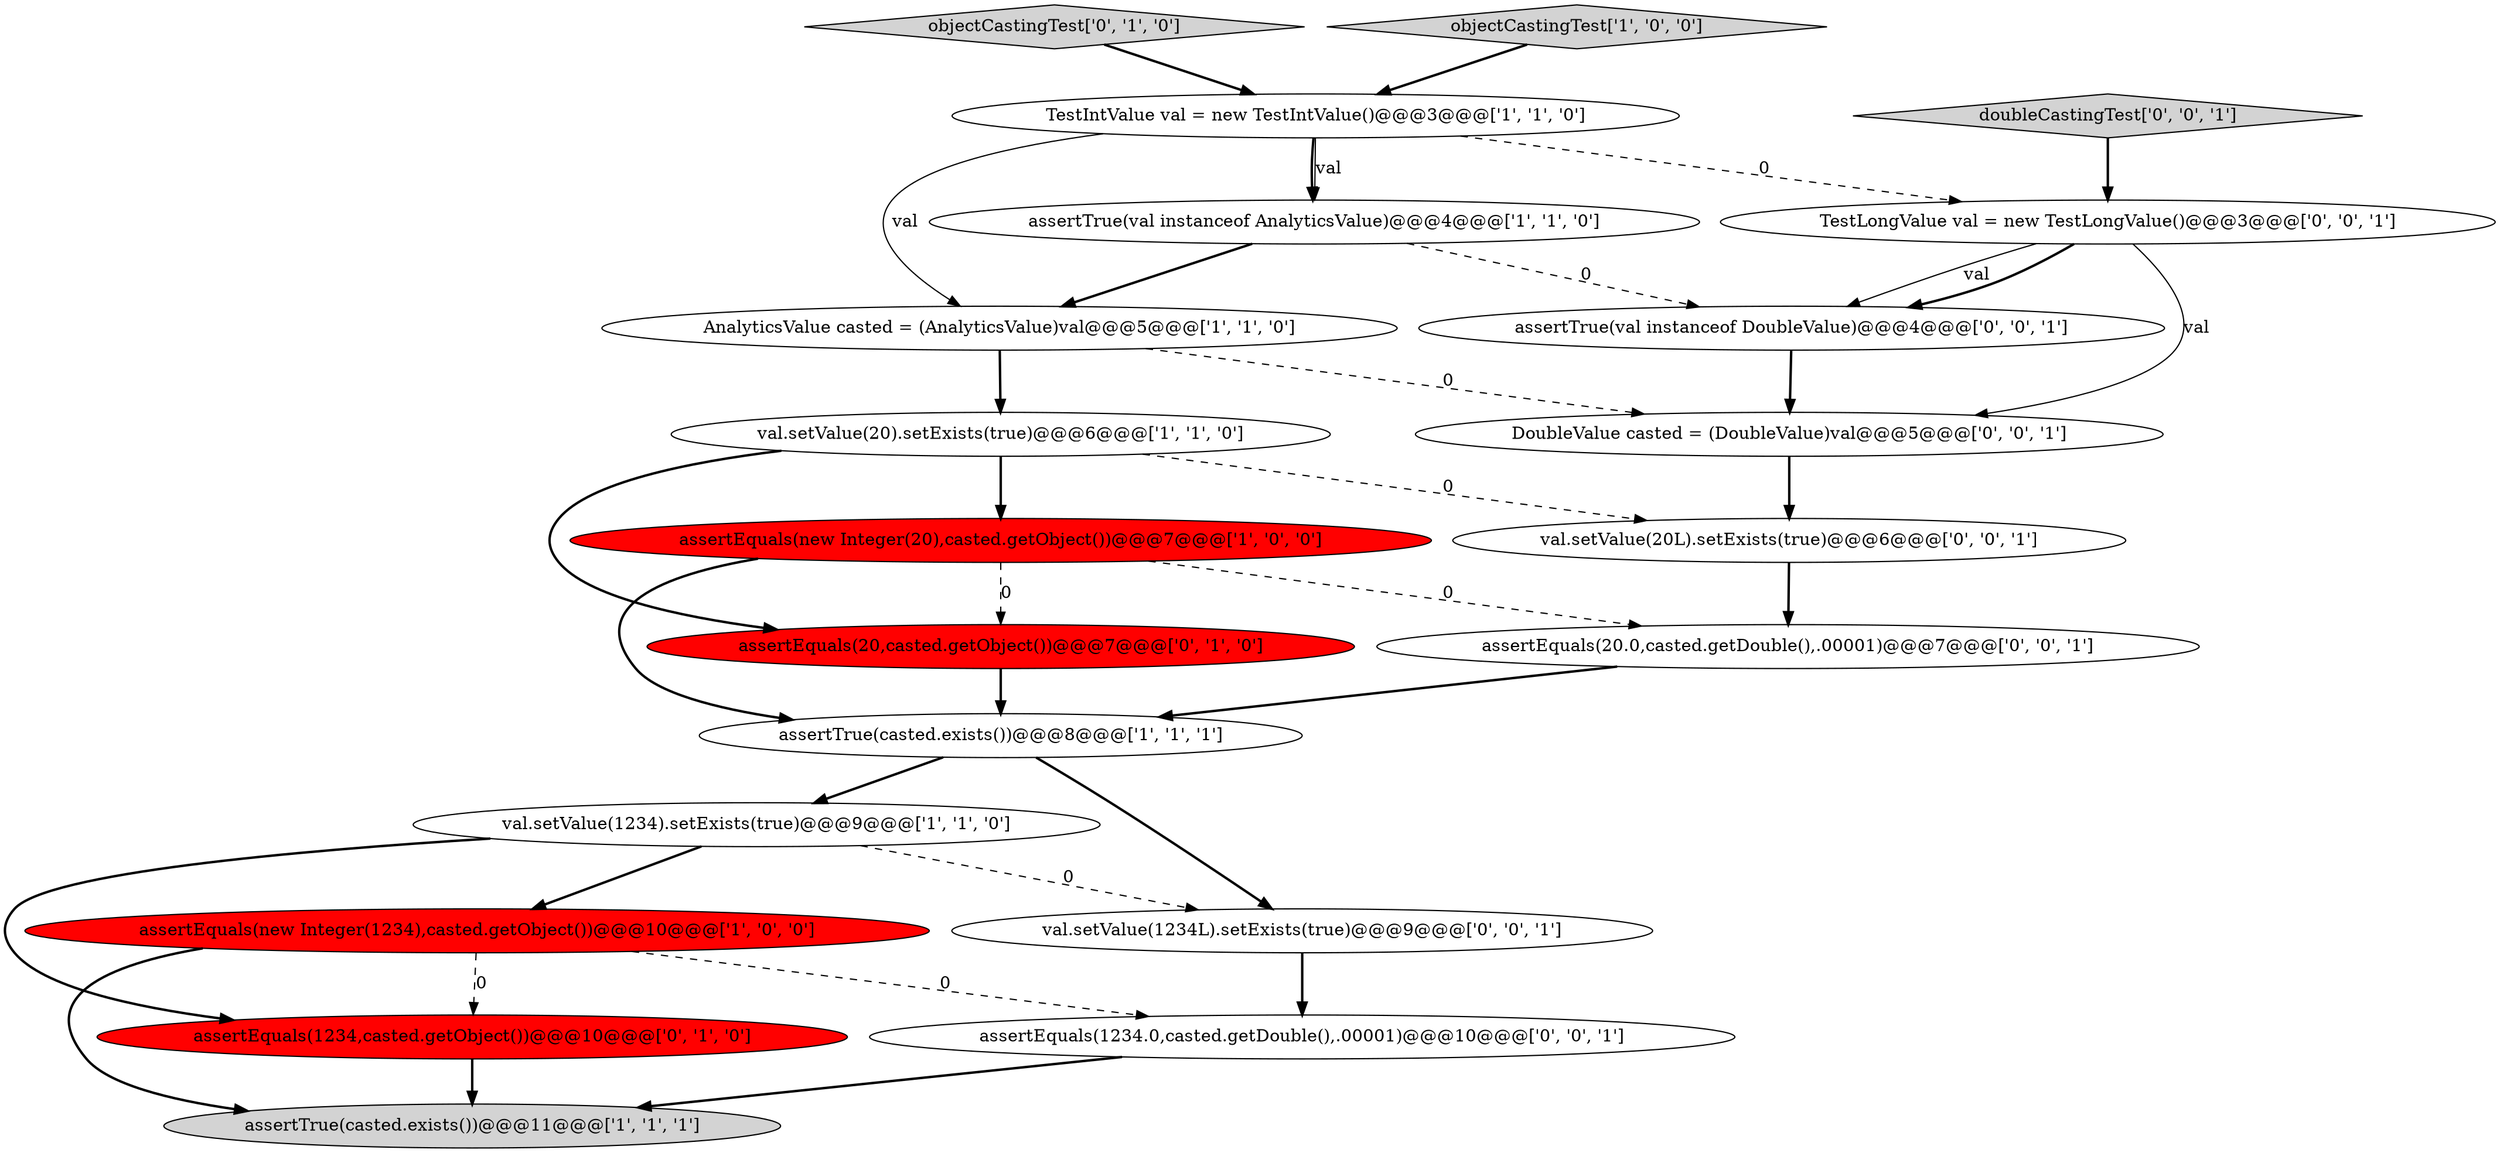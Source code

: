 digraph {
19 [style = filled, label = "DoubleValue casted = (DoubleValue)val@@@5@@@['0', '0', '1']", fillcolor = white, shape = ellipse image = "AAA0AAABBB3BBB"];
11 [style = filled, label = "objectCastingTest['0', '1', '0']", fillcolor = lightgray, shape = diamond image = "AAA0AAABBB2BBB"];
4 [style = filled, label = "assertEquals(new Integer(20),casted.getObject())@@@7@@@['1', '0', '0']", fillcolor = red, shape = ellipse image = "AAA1AAABBB1BBB"];
20 [style = filled, label = "val.setValue(20L).setExists(true)@@@6@@@['0', '0', '1']", fillcolor = white, shape = ellipse image = "AAA0AAABBB3BBB"];
16 [style = filled, label = "val.setValue(1234L).setExists(true)@@@9@@@['0', '0', '1']", fillcolor = white, shape = ellipse image = "AAA0AAABBB3BBB"];
17 [style = filled, label = "TestLongValue val = new TestLongValue()@@@3@@@['0', '0', '1']", fillcolor = white, shape = ellipse image = "AAA0AAABBB3BBB"];
14 [style = filled, label = "assertEquals(20.0,casted.getDouble(),.00001)@@@7@@@['0', '0', '1']", fillcolor = white, shape = ellipse image = "AAA0AAABBB3BBB"];
3 [style = filled, label = "AnalyticsValue casted = (AnalyticsValue)val@@@5@@@['1', '1', '0']", fillcolor = white, shape = ellipse image = "AAA0AAABBB1BBB"];
12 [style = filled, label = "assertEquals(20,casted.getObject())@@@7@@@['0', '1', '0']", fillcolor = red, shape = ellipse image = "AAA1AAABBB2BBB"];
7 [style = filled, label = "assertEquals(new Integer(1234),casted.getObject())@@@10@@@['1', '0', '0']", fillcolor = red, shape = ellipse image = "AAA1AAABBB1BBB"];
5 [style = filled, label = "assertTrue(casted.exists())@@@11@@@['1', '1', '1']", fillcolor = lightgray, shape = ellipse image = "AAA0AAABBB1BBB"];
9 [style = filled, label = "val.setValue(20).setExists(true)@@@6@@@['1', '1', '0']", fillcolor = white, shape = ellipse image = "AAA0AAABBB1BBB"];
2 [style = filled, label = "assertTrue(val instanceof AnalyticsValue)@@@4@@@['1', '1', '0']", fillcolor = white, shape = ellipse image = "AAA0AAABBB1BBB"];
13 [style = filled, label = "assertTrue(val instanceof DoubleValue)@@@4@@@['0', '0', '1']", fillcolor = white, shape = ellipse image = "AAA0AAABBB3BBB"];
10 [style = filled, label = "assertEquals(1234,casted.getObject())@@@10@@@['0', '1', '0']", fillcolor = red, shape = ellipse image = "AAA1AAABBB2BBB"];
15 [style = filled, label = "assertEquals(1234.0,casted.getDouble(),.00001)@@@10@@@['0', '0', '1']", fillcolor = white, shape = ellipse image = "AAA0AAABBB3BBB"];
18 [style = filled, label = "doubleCastingTest['0', '0', '1']", fillcolor = lightgray, shape = diamond image = "AAA0AAABBB3BBB"];
0 [style = filled, label = "objectCastingTest['1', '0', '0']", fillcolor = lightgray, shape = diamond image = "AAA0AAABBB1BBB"];
8 [style = filled, label = "val.setValue(1234).setExists(true)@@@9@@@['1', '1', '0']", fillcolor = white, shape = ellipse image = "AAA0AAABBB1BBB"];
1 [style = filled, label = "TestIntValue val = new TestIntValue()@@@3@@@['1', '1', '0']", fillcolor = white, shape = ellipse image = "AAA0AAABBB1BBB"];
6 [style = filled, label = "assertTrue(casted.exists())@@@8@@@['1', '1', '1']", fillcolor = white, shape = ellipse image = "AAA0AAABBB1BBB"];
9->20 [style = dashed, label="0"];
16->15 [style = bold, label=""];
8->10 [style = bold, label=""];
8->16 [style = dashed, label="0"];
4->6 [style = bold, label=""];
11->1 [style = bold, label=""];
19->20 [style = bold, label=""];
9->4 [style = bold, label=""];
2->3 [style = bold, label=""];
17->19 [style = solid, label="val"];
18->17 [style = bold, label=""];
20->14 [style = bold, label=""];
1->3 [style = solid, label="val"];
12->6 [style = bold, label=""];
15->5 [style = bold, label=""];
8->7 [style = bold, label=""];
4->12 [style = dashed, label="0"];
3->19 [style = dashed, label="0"];
1->2 [style = solid, label="val"];
3->9 [style = bold, label=""];
7->5 [style = bold, label=""];
13->19 [style = bold, label=""];
1->17 [style = dashed, label="0"];
17->13 [style = solid, label="val"];
10->5 [style = bold, label=""];
6->16 [style = bold, label=""];
2->13 [style = dashed, label="0"];
0->1 [style = bold, label=""];
6->8 [style = bold, label=""];
7->15 [style = dashed, label="0"];
7->10 [style = dashed, label="0"];
4->14 [style = dashed, label="0"];
1->2 [style = bold, label=""];
17->13 [style = bold, label=""];
9->12 [style = bold, label=""];
14->6 [style = bold, label=""];
}
